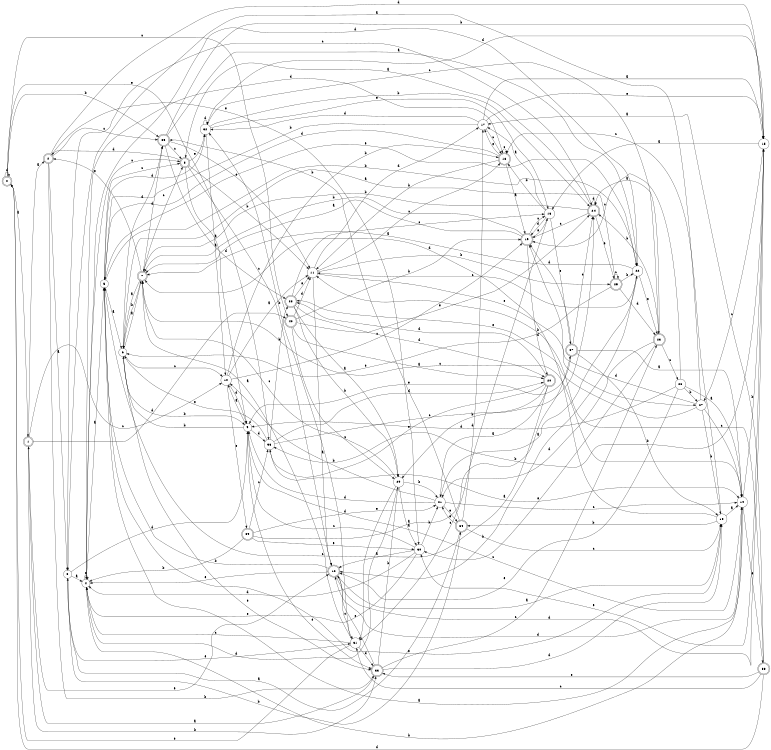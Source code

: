 digraph n33_6 {
__start0 [label="" shape="none"];

rankdir=LR;
size="8,5";

s0 [style="rounded,filled", color="black", fillcolor="white" shape="doublecircle", label="0"];
s1 [style="rounded,filled", color="black", fillcolor="white" shape="doublecircle", label="1"];
s2 [style="rounded,filled", color="black", fillcolor="white" shape="doublecircle", label="2"];
s3 [style="filled", color="black", fillcolor="white" shape="circle", label="3"];
s4 [style="filled", color="black", fillcolor="white" shape="circle", label="4"];
s5 [style="filled", color="black", fillcolor="white" shape="circle", label="5"];
s6 [style="filled", color="black", fillcolor="white" shape="circle", label="6"];
s7 [style="rounded,filled", color="black", fillcolor="white" shape="doublecircle", label="7"];
s8 [style="rounded,filled", color="black", fillcolor="white" shape="doublecircle", label="8"];
s9 [style="filled", color="black", fillcolor="white" shape="circle", label="9"];
s10 [style="filled", color="black", fillcolor="white" shape="circle", label="10"];
s11 [style="filled", color="black", fillcolor="white" shape="circle", label="11"];
s12 [style="rounded,filled", color="black", fillcolor="white" shape="doublecircle", label="12"];
s13 [style="filled", color="black", fillcolor="white" shape="circle", label="13"];
s14 [style="filled", color="black", fillcolor="white" shape="circle", label="14"];
s15 [style="filled", color="black", fillcolor="white" shape="circle", label="15"];
s16 [style="filled", color="black", fillcolor="white" shape="circle", label="16"];
s17 [style="filled", color="black", fillcolor="white" shape="circle", label="17"];
s18 [style="rounded,filled", color="black", fillcolor="white" shape="doublecircle", label="18"];
s19 [style="rounded,filled", color="black", fillcolor="white" shape="doublecircle", label="19"];
s20 [style="rounded,filled", color="black", fillcolor="white" shape="doublecircle", label="20"];
s21 [style="filled", color="black", fillcolor="white" shape="circle", label="21"];
s22 [style="filled", color="black", fillcolor="white" shape="circle", label="22"];
s23 [style="rounded,filled", color="black", fillcolor="white" shape="doublecircle", label="23"];
s24 [style="rounded,filled", color="black", fillcolor="white" shape="doublecircle", label="24"];
s25 [style="rounded,filled", color="black", fillcolor="white" shape="doublecircle", label="25"];
s26 [style="filled", color="black", fillcolor="white" shape="circle", label="26"];
s27 [style="filled", color="black", fillcolor="white" shape="circle", label="27"];
s28 [style="rounded,filled", color="black", fillcolor="white" shape="doublecircle", label="28"];
s29 [style="filled", color="black", fillcolor="white" shape="circle", label="29"];
s30 [style="filled", color="black", fillcolor="white" shape="circle", label="30"];
s31 [style="filled", color="black", fillcolor="white" shape="circle", label="31"];
s32 [style="filled", color="black", fillcolor="white" shape="circle", label="32"];
s33 [style="rounded,filled", color="black", fillcolor="white" shape="doublecircle", label="33"];
s34 [style="rounded,filled", color="black", fillcolor="white" shape="doublecircle", label="34"];
s35 [style="rounded,filled", color="black", fillcolor="white" shape="doublecircle", label="35"];
s36 [style="filled", color="black", fillcolor="white" shape="circle", label="36"];
s37 [style="rounded,filled", color="black", fillcolor="white" shape="doublecircle", label="37"];
s38 [style="rounded,filled", color="black", fillcolor="white" shape="doublecircle", label="38"];
s39 [style="rounded,filled", color="black", fillcolor="white" shape="doublecircle", label="39"];
s40 [style="rounded,filled", color="black", fillcolor="white" shape="doublecircle", label="40"];
s0 -> s1 [label="a"];
s0 -> s35 [label="b"];
s0 -> s40 [label="c"];
s0 -> s0 [label="d"];
s0 -> s36 [label="e"];
s1 -> s2 [label="a"];
s1 -> s33 [label="b"];
s1 -> s10 [label="c"];
s1 -> s40 [label="d"];
s1 -> s12 [label="e"];
s2 -> s3 [label="a"];
s2 -> s33 [label="b"];
s2 -> s35 [label="c"];
s2 -> s15 [label="d"];
s2 -> s30 [label="e"];
s3 -> s4 [label="a"];
s3 -> s34 [label="b"];
s3 -> s24 [label="c"];
s3 -> s9 [label="d"];
s3 -> s31 [label="e"];
s4 -> s5 [label="a"];
s4 -> s14 [label="b"];
s4 -> s8 [label="c"];
s4 -> s18 [label="d"];
s4 -> s4 [label="e"];
s5 -> s6 [label="a"];
s5 -> s22 [label="b"];
s5 -> s8 [label="c"];
s5 -> s32 [label="d"];
s5 -> s22 [label="e"];
s6 -> s7 [label="a"];
s6 -> s9 [label="b"];
s6 -> s10 [label="c"];
s6 -> s35 [label="d"];
s6 -> s33 [label="e"];
s7 -> s6 [label="a"];
s7 -> s6 [label="b"];
s7 -> s8 [label="c"];
s7 -> s35 [label="d"];
s7 -> s2 [label="e"];
s8 -> s9 [label="a"];
s8 -> s11 [label="b"];
s8 -> s12 [label="c"];
s8 -> s2 [label="d"];
s8 -> s32 [label="e"];
s9 -> s10 [label="a"];
s9 -> s6 [label="b"];
s9 -> s14 [label="c"];
s9 -> s36 [label="d"];
s9 -> s33 [label="e"];
s10 -> s11 [label="a"];
s10 -> s18 [label="b"];
s10 -> s19 [label="c"];
s10 -> s9 [label="d"];
s10 -> s39 [label="e"];
s11 -> s12 [label="a"];
s11 -> s25 [label="b"];
s11 -> s18 [label="c"];
s11 -> s17 [label="d"];
s11 -> s27 [label="e"];
s12 -> s13 [label="a"];
s12 -> s5 [label="b"];
s12 -> s31 [label="c"];
s12 -> s15 [label="d"];
s12 -> s4 [label="e"];
s13 -> s14 [label="a"];
s13 -> s34 [label="b"];
s13 -> s18 [label="c"];
s13 -> s7 [label="d"];
s13 -> s5 [label="e"];
s14 -> s5 [label="a"];
s14 -> s15 [label="b"];
s14 -> s7 [label="c"];
s14 -> s12 [label="d"];
s14 -> s38 [label="e"];
s15 -> s16 [label="a"];
s15 -> s36 [label="b"];
s15 -> s27 [label="c"];
s15 -> s32 [label="d"];
s15 -> s30 [label="e"];
s16 -> s17 [label="a"];
s16 -> s18 [label="b"];
s16 -> s31 [label="c"];
s16 -> s19 [label="d"];
s16 -> s37 [label="e"];
s17 -> s15 [label="a"];
s17 -> s5 [label="b"];
s17 -> s18 [label="c"];
s17 -> s32 [label="d"];
s17 -> s15 [label="e"];
s18 -> s19 [label="a"];
s18 -> s11 [label="b"];
s18 -> s18 [label="c"];
s18 -> s5 [label="d"];
s18 -> s17 [label="e"];
s19 -> s7 [label="a"];
s19 -> s7 [label="b"];
s19 -> s16 [label="c"];
s19 -> s20 [label="d"];
s19 -> s16 [label="e"];
s20 -> s21 [label="a"];
s20 -> s29 [label="b"];
s20 -> s5 [label="c"];
s20 -> s28 [label="d"];
s20 -> s36 [label="e"];
s21 -> s22 [label="a"];
s21 -> s10 [label="b"];
s21 -> s14 [label="c"];
s21 -> s9 [label="d"];
s21 -> s34 [label="e"];
s22 -> s7 [label="a"];
s22 -> s12 [label="b"];
s22 -> s11 [label="c"];
s22 -> s4 [label="d"];
s22 -> s23 [label="e"];
s23 -> s24 [label="a"];
s23 -> s24 [label="b"];
s23 -> s26 [label="c"];
s23 -> s21 [label="d"];
s23 -> s30 [label="e"];
s24 -> s8 [label="a"];
s24 -> s7 [label="b"];
s24 -> s19 [label="c"];
s24 -> s24 [label="d"];
s24 -> s25 [label="e"];
s25 -> s6 [label="a"];
s25 -> s22 [label="b"];
s25 -> s25 [label="c"];
s25 -> s23 [label="d"];
s25 -> s6 [label="e"];
s26 -> s14 [label="a"];
s26 -> s27 [label="b"];
s26 -> s19 [label="c"];
s26 -> s9 [label="d"];
s26 -> s12 [label="e"];
s27 -> s3 [label="a"];
s27 -> s13 [label="b"];
s27 -> s14 [label="c"];
s27 -> s19 [label="d"];
s27 -> s28 [label="e"];
s28 -> s29 [label="a"];
s28 -> s29 [label="b"];
s28 -> s16 [label="c"];
s28 -> s20 [label="d"];
s28 -> s11 [label="e"];
s29 -> s30 [label="a"];
s29 -> s21 [label="b"];
s29 -> s7 [label="c"];
s29 -> s4 [label="d"];
s29 -> s31 [label="e"];
s30 -> s12 [label="a"];
s30 -> s21 [label="b"];
s30 -> s9 [label="c"];
s30 -> s4 [label="d"];
s30 -> s4 [label="e"];
s31 -> s7 [label="a"];
s31 -> s32 [label="b"];
s31 -> s4 [label="c"];
s31 -> s33 [label="d"];
s31 -> s0 [label="e"];
s32 -> s10 [label="a"];
s32 -> s24 [label="b"];
s32 -> s23 [label="c"];
s32 -> s32 [label="d"];
s32 -> s16 [label="e"];
s33 -> s1 [label="a"];
s33 -> s29 [label="b"];
s33 -> s23 [label="c"];
s33 -> s13 [label="d"];
s33 -> s12 [label="e"];
s34 -> s3 [label="a"];
s34 -> s35 [label="b"];
s34 -> s13 [label="c"];
s34 -> s17 [label="d"];
s34 -> s21 [label="e"];
s35 -> s22 [label="a"];
s35 -> s15 [label="b"];
s35 -> s8 [label="c"];
s35 -> s28 [label="d"];
s35 -> s11 [label="e"];
s36 -> s14 [label="a"];
s36 -> s28 [label="b"];
s36 -> s24 [label="c"];
s36 -> s20 [label="d"];
s36 -> s6 [label="e"];
s37 -> s14 [label="a"];
s37 -> s13 [label="b"];
s37 -> s24 [label="c"];
s37 -> s19 [label="d"];
s37 -> s9 [label="e"];
s38 -> s17 [label="a"];
s38 -> s11 [label="b"];
s38 -> s31 [label="c"];
s38 -> s0 [label="d"];
s38 -> s33 [label="e"];
s39 -> s37 [label="a"];
s39 -> s4 [label="b"];
s39 -> s36 [label="c"];
s39 -> s21 [label="d"];
s39 -> s30 [label="e"];
s40 -> s20 [label="a"];
s40 -> s19 [label="b"];
s40 -> s29 [label="c"];
s40 -> s11 [label="d"];
s40 -> s24 [label="e"];

}
